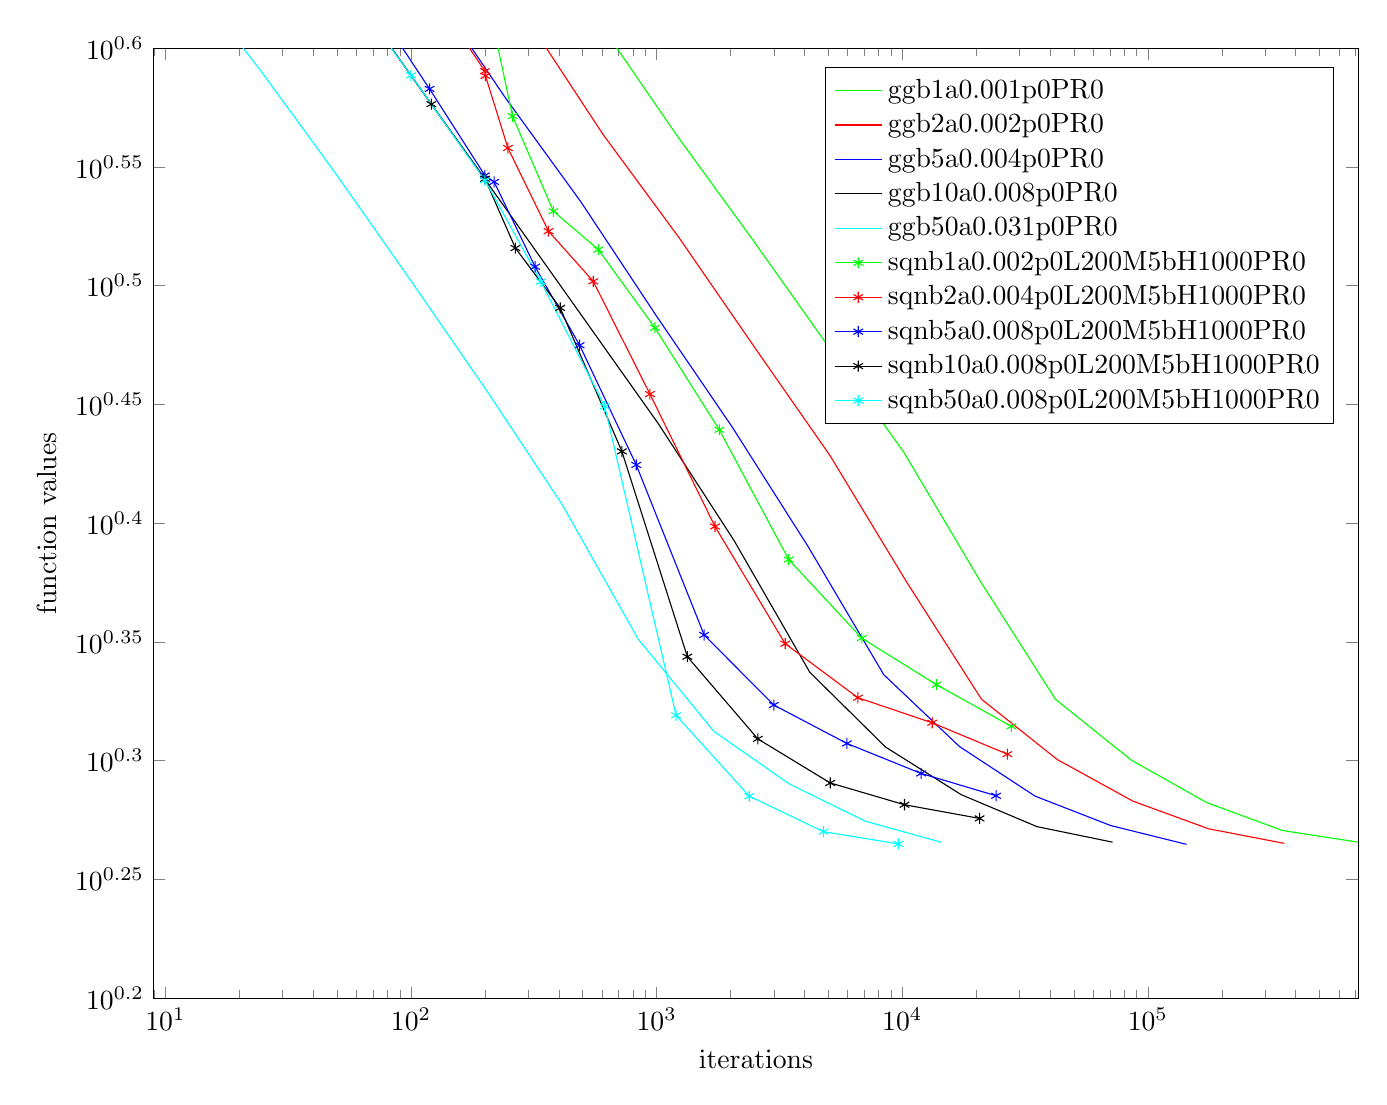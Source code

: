 % This file was created by matlab2tikz v0.4.6 running on MATLAB 8.2.
% Copyright (c) 2008--2014, Nico Schlömer <nico.schloemer@gmail.com>
% All rights reserved.
% Minimal pgfplots version: 1.3
% 
% The latest updates can be retrieved from
%   http://www.mathworks.com/matlabcentral/fileexchange/22022-matlab2tikz
% where you can also make suggestions and rate matlab2tikz.
% 
%
% defining custom colors
\definecolor{mycolor1}{rgb}{0.0,1.0,1.0}%
%
\begin{tikzpicture}

\begin{axis}[%
width=6.023in,
height=4.75in,
scale only axis,
xmode=log,
xmin=0,
xmax=718530,
xminorticks=true,
xlabel={iterations},
ymode=log,
ymin=1.585,
ymax=3.981,
yminorticks=true,
ylabel={function values},
legend style={draw=black,fill=white,legend cell align=left}
]
\addplot [color=green,solid]
  table[row sep=crcr]{
1	4.86	\\
2	4.859	\\
4	4.859	\\
8	4.855	\\
17	4.841	\\
35	4.806	\\
71	4.745	\\
144	4.615	\\
292	4.411	\\
594	4.071	\\
1209	3.658	\\
2458	3.307	\\
4998	2.982	\\
10163	2.69	\\
20667	2.377	\\
42025	2.118	\\
85456	1.997	\\
173771	1.916	\\
353355	1.865	\\
718530	1.844	\\
};
\addlegendentry{ggb1a0.001p0PR0};

\addplot [color=red,solid]
  table[row sep=crcr]{
1	4.86	\\
2	4.857	\\
3	4.856	\\
4	4.852	\\
9	4.838	\\
18	4.812	\\
36	4.761	\\
72	4.659	\\
146	4.436	\\
297	4.096	\\
605	3.662	\\
1229	3.315	\\
2499	2.98	\\
5082	2.682	\\
10334	2.376	\\
21013	2.118	\\
42728	1.998	\\
86886	1.919	\\
176678	1.868	\\
359265	1.842	\\
};
\addlegendentry{ggb2a0.002p0PR0};

\addplot [color=blue,solid]
  table[row sep=crcr]{
1	4.859	\\
2	4.855	\\
3	4.85	\\
4	4.851	\\
5	4.839	\\
7	4.822	\\
15	4.771	\\
29	4.703	\\
59	4.55	\\
119	4.229	\\
242	3.795	\\
492	3.43	\\
1000	3.07	\\
2033	2.757	\\
4134	2.456	\\
8405	2.169	\\
17092	2.023	\\
34755	1.928	\\
70671	1.874	\\
143706	1.84	\\
};
\addlegendentry{ggb5a0.004p0PR0};

\addplot [color=black,solid]
  table[row sep=crcr]{
1	4.856	\\
2	4.845	\\
3	4.827	\\
4	4.813	\\
5	4.808	\\
6	4.789	\\
8	4.76	\\
15	4.661	\\
30	4.484	\\
60	4.177	\\
121	3.771	\\
246	3.402	\\
500	3.068	\\
1017	2.766	\\
2067	2.47	\\
4203	2.174	\\
8546	2.022	\\
17378	1.931	\\
35336	1.872	\\
71853	1.844	\\
};
\addlegendentry{ggb10a0.008p0PR0};

\addplot [color=mycolor1,solid]
  table[row sep=crcr]{
1	4.821	\\
2	4.754	\\
3	4.694	\\
4	4.638	\\
5	4.593	\\
6	4.555	\\
7	4.494	\\
8	4.445	\\
9	4.406	\\
12	4.286	\\
25	3.883	\\
50	3.519	\\
100	3.177	\\
204	2.855	\\
414	2.556	\\
841	2.245	\\
1710	2.053	\\
3476	1.951	\\
7068	1.882	\\
14371	1.844	\\
};
\addlegendentry{ggb50a0.031p0PR0};

\addplot [color=green,solid,mark=asterisk,mark options={solid}]
  table[row sep=crcr]{
1	4.86	\\
2	4.859	\\
4	4.859	\\
8	4.851	\\
17	4.822	\\
35	4.753	\\
71	4.633	\\
144	4.402	\\
200	4.215	\\
201	4.209	\\
202	4.208	\\
259	3.727	\\
380	3.399	\\
579	3.275	\\
984	3.036	\\
1800	2.75	\\
3450	2.425	\\
6846	2.247	\\
13778	2.148	\\
27800	2.063	\\
};
\addlegendentry{sqnb1a0.002p0L200M5bH1000PR0};

\addplot [color=red,solid,mark=asterisk,mark options={solid}]
  table[row sep=crcr]{
1	4.86	\\
2	4.854	\\
3	4.853	\\
4	4.844	\\
9	4.817	\\
18	4.765	\\
36	4.665	\\
72	4.466	\\
146	4.086	\\
200	3.894	\\
201	3.876	\\
248	3.614	\\
363	3.334	\\
552	3.176	\\
939	2.847	\\
1728	2.504	\\
3338	2.235	\\
6600	2.121	\\
13243	2.07	\\
26796	2.008	\\
};
\addlegendentry{sqnb2a0.004p0L200M5bH1000PR0};

\addplot [color=blue,solid,mark=asterisk,mark options={solid}]
  table[row sep=crcr]{
1	4.859	\\
2	4.851	\\
3	4.841	\\
4	4.842	\\
5	4.818	\\
7	4.785	\\
15	4.683	\\
29	4.552	\\
59	4.27	\\
119	3.827	\\
200	3.519	\\
218	3.497	\\
320	3.221	\\
486	2.985	\\
826	2.658	\\
1561	2.254	\\
3000	2.106	\\
5951	2.029	\\
11934	1.971	\\
24101	1.929	\\
};
\addlegendentry{sqnb5a0.008p0L200M5bH1000PR0};

\addplot [color=black,solid,mark=asterisk,mark options={solid}]
  table[row sep=crcr]{
1	4.856	\\
2	4.845	\\
3	4.827	\\
4	4.813	\\
5	4.808	\\
6	4.789	\\
8	4.76	\\
15	4.661	\\
30	4.484	\\
60	4.177	\\
121	3.771	\\
200	3.508	\\
266	3.28	\\
405	3.095	\\
722	2.693	\\
1334	2.207	\\
2582	2.038	\\
5092	1.953	\\
10212	1.912	\\
20651	1.887	\\
};
\addlegendentry{sqnb10a0.008p0L200M5bH1000PR0};

\addplot [color=mycolor1,solid,mark=asterisk,mark options={solid}]
  table[row sep=crcr]{
1	4.85	\\
2	4.833	\\
3	4.818	\\
4	4.804	\\
5	4.792	\\
6	4.782	\\
7	4.766	\\
8	4.753	\\
9	4.742	\\
12	4.705	\\
25	4.557	\\
50	4.28	\\
100	3.878	\\
200	3.503	\\
338	3.175	\\
615	2.813	\\
1200	2.085	\\
2383	1.928	\\
4777	1.863	\\
9636	1.841	\\
};
\addlegendentry{sqnb50a0.008p0L200M5bH1000PR0};

\end{axis}
\end{tikzpicture}%